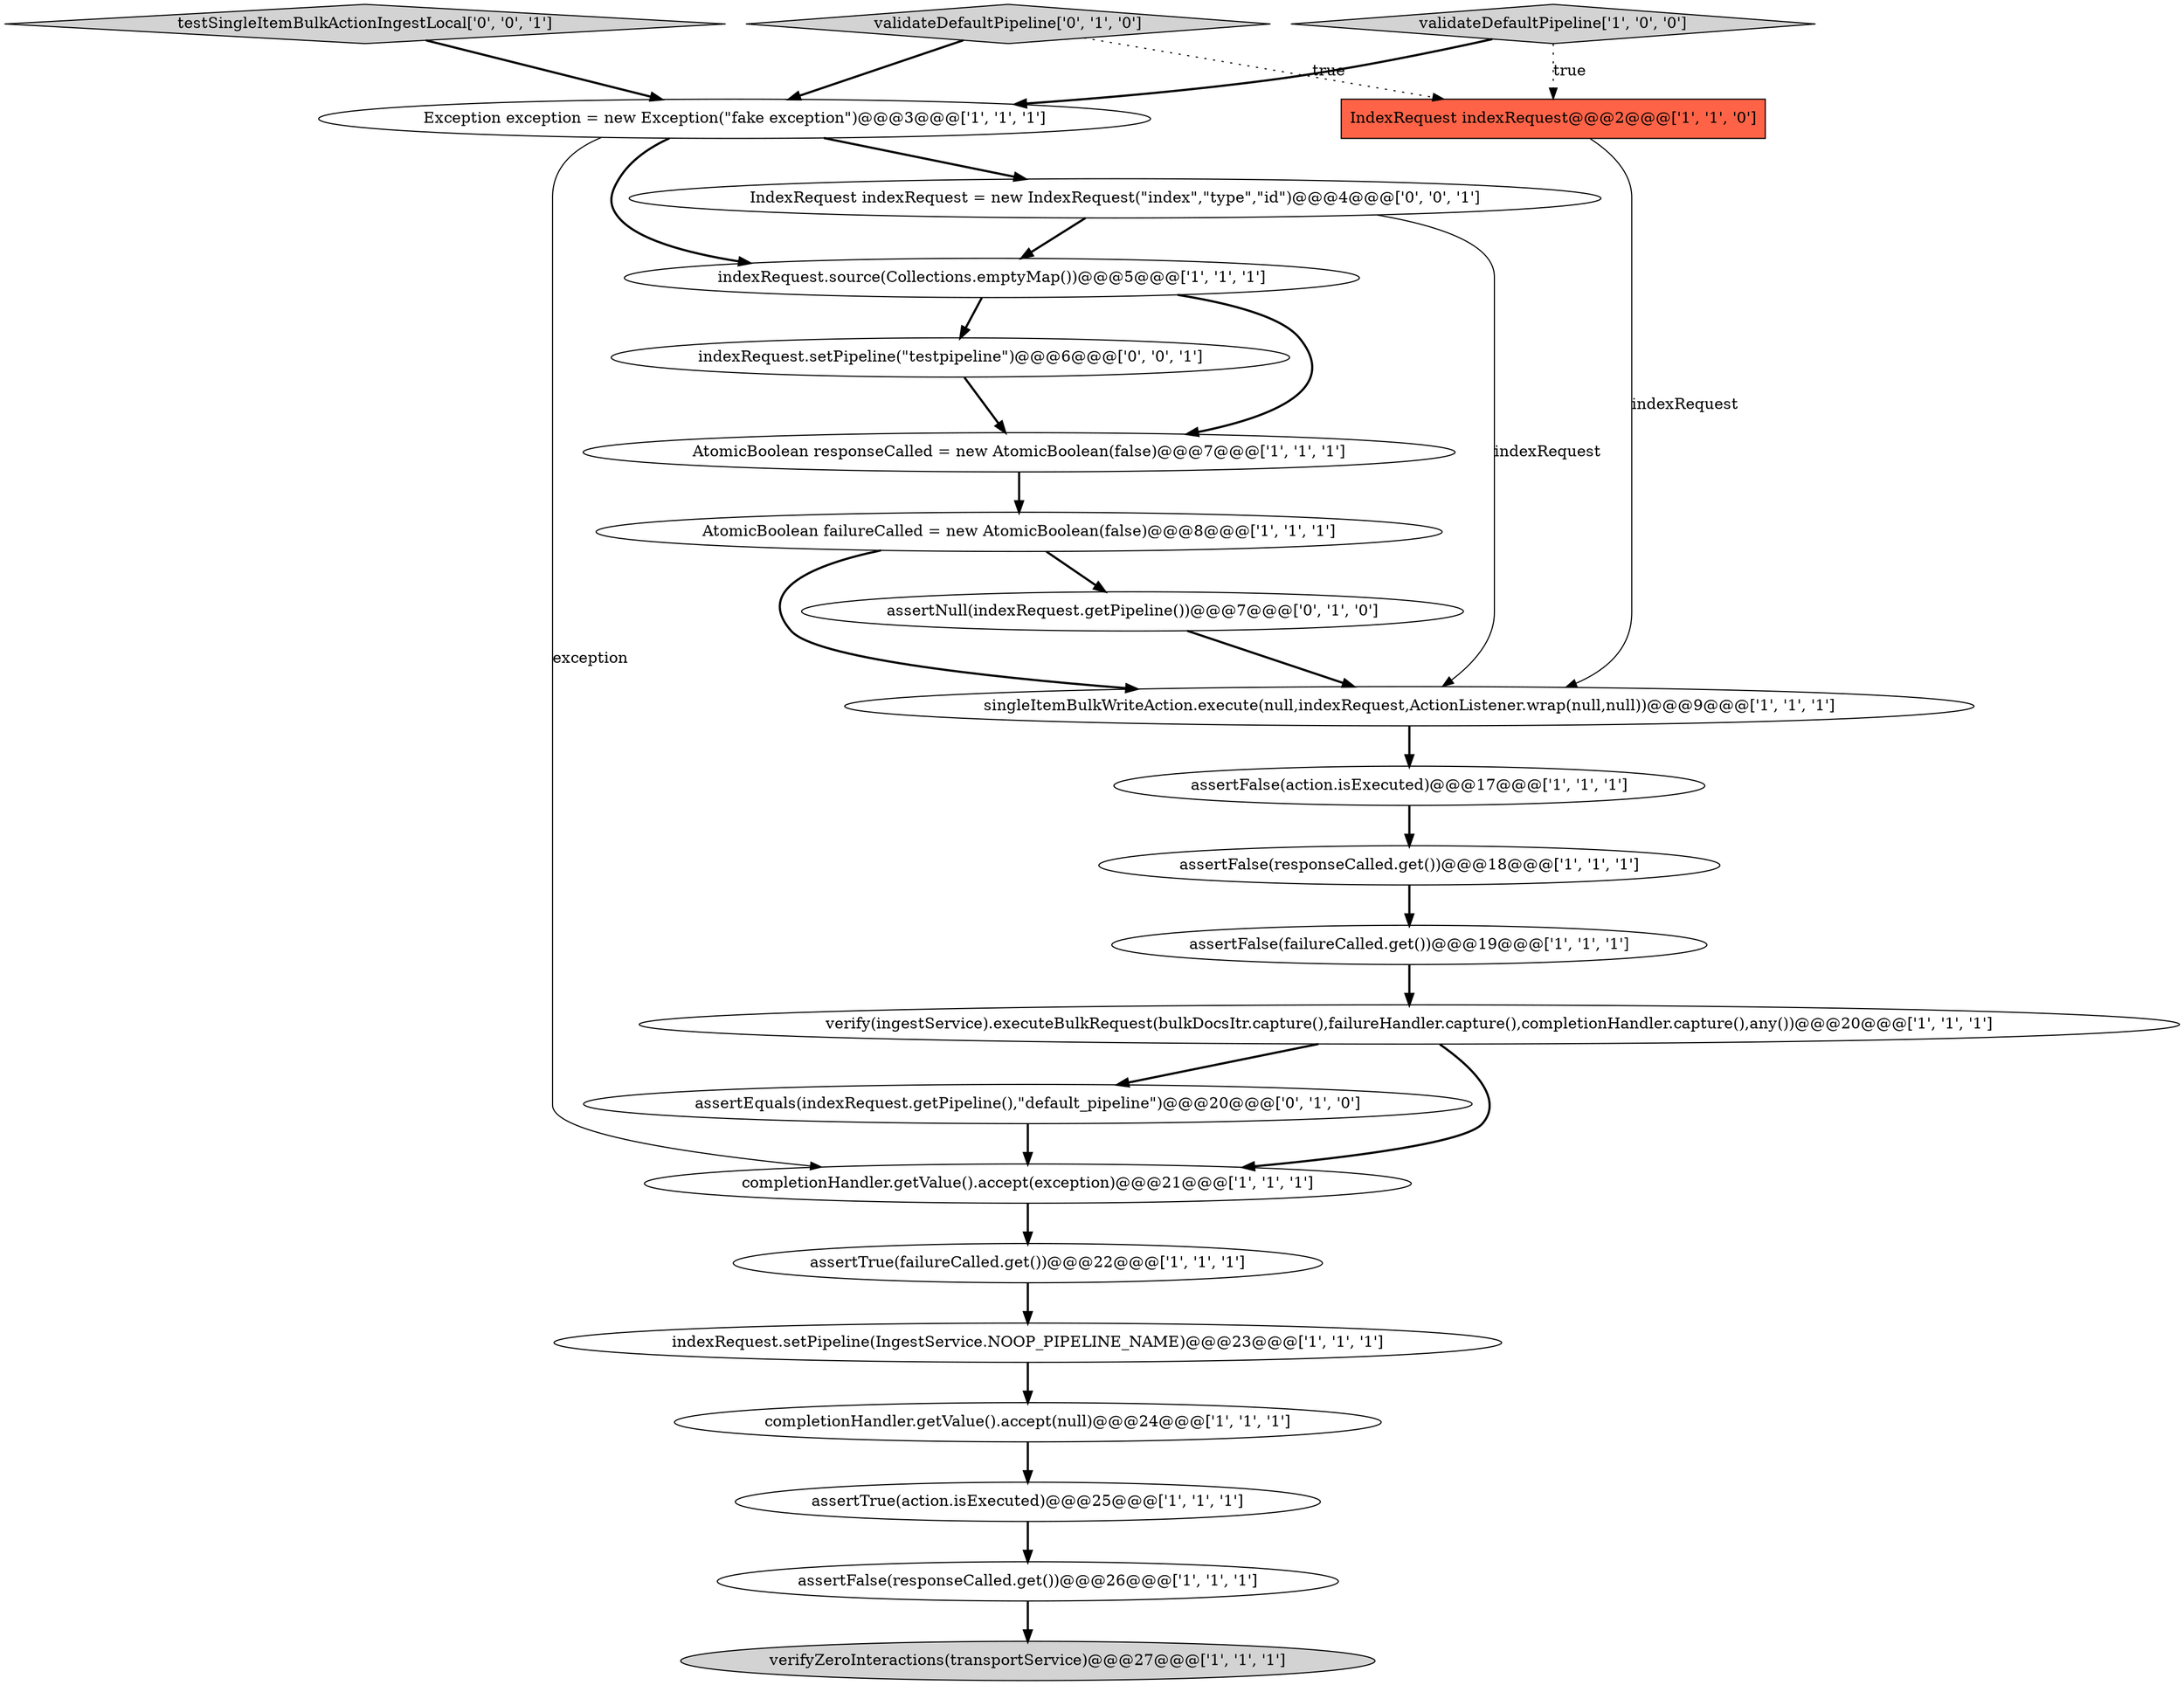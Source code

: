 digraph {
5 [style = filled, label = "verifyZeroInteractions(transportService)@@@27@@@['1', '1', '1']", fillcolor = lightgray, shape = ellipse image = "AAA0AAABBB1BBB"];
21 [style = filled, label = "indexRequest.setPipeline(\"testpipeline\")@@@6@@@['0', '0', '1']", fillcolor = white, shape = ellipse image = "AAA0AAABBB3BBB"];
16 [style = filled, label = "completionHandler.getValue().accept(exception)@@@21@@@['1', '1', '1']", fillcolor = white, shape = ellipse image = "AAA0AAABBB1BBB"];
4 [style = filled, label = "singleItemBulkWriteAction.execute(null,indexRequest,ActionListener.wrap(null,null))@@@9@@@['1', '1', '1']", fillcolor = white, shape = ellipse image = "AAA0AAABBB1BBB"];
22 [style = filled, label = "IndexRequest indexRequest = new IndexRequest(\"index\",\"type\",\"id\")@@@4@@@['0', '0', '1']", fillcolor = white, shape = ellipse image = "AAA0AAABBB3BBB"];
1 [style = filled, label = "AtomicBoolean failureCalled = new AtomicBoolean(false)@@@8@@@['1', '1', '1']", fillcolor = white, shape = ellipse image = "AAA0AAABBB1BBB"];
2 [style = filled, label = "assertTrue(failureCalled.get())@@@22@@@['1', '1', '1']", fillcolor = white, shape = ellipse image = "AAA0AAABBB1BBB"];
14 [style = filled, label = "completionHandler.getValue().accept(null)@@@24@@@['1', '1', '1']", fillcolor = white, shape = ellipse image = "AAA0AAABBB1BBB"];
0 [style = filled, label = "assertFalse(responseCalled.get())@@@26@@@['1', '1', '1']", fillcolor = white, shape = ellipse image = "AAA0AAABBB1BBB"];
7 [style = filled, label = "verify(ingestService).executeBulkRequest(bulkDocsItr.capture(),failureHandler.capture(),completionHandler.capture(),any())@@@20@@@['1', '1', '1']", fillcolor = white, shape = ellipse image = "AAA0AAABBB1BBB"];
8 [style = filled, label = "assertTrue(action.isExecuted)@@@25@@@['1', '1', '1']", fillcolor = white, shape = ellipse image = "AAA0AAABBB1BBB"];
11 [style = filled, label = "assertFalse(failureCalled.get())@@@19@@@['1', '1', '1']", fillcolor = white, shape = ellipse image = "AAA0AAABBB1BBB"];
17 [style = filled, label = "validateDefaultPipeline['1', '0', '0']", fillcolor = lightgray, shape = diamond image = "AAA0AAABBB1BBB"];
12 [style = filled, label = "indexRequest.source(Collections.emptyMap())@@@5@@@['1', '1', '1']", fillcolor = white, shape = ellipse image = "AAA0AAABBB1BBB"];
23 [style = filled, label = "testSingleItemBulkActionIngestLocal['0', '0', '1']", fillcolor = lightgray, shape = diamond image = "AAA0AAABBB3BBB"];
9 [style = filled, label = "assertFalse(action.isExecuted)@@@17@@@['1', '1', '1']", fillcolor = white, shape = ellipse image = "AAA0AAABBB1BBB"];
6 [style = filled, label = "AtomicBoolean responseCalled = new AtomicBoolean(false)@@@7@@@['1', '1', '1']", fillcolor = white, shape = ellipse image = "AAA0AAABBB1BBB"];
18 [style = filled, label = "assertNull(indexRequest.getPipeline())@@@7@@@['0', '1', '0']", fillcolor = white, shape = ellipse image = "AAA1AAABBB2BBB"];
19 [style = filled, label = "assertEquals(indexRequest.getPipeline(),\"default_pipeline\")@@@20@@@['0', '1', '0']", fillcolor = white, shape = ellipse image = "AAA1AAABBB2BBB"];
10 [style = filled, label = "assertFalse(responseCalled.get())@@@18@@@['1', '1', '1']", fillcolor = white, shape = ellipse image = "AAA0AAABBB1BBB"];
3 [style = filled, label = "IndexRequest indexRequest@@@2@@@['1', '1', '0']", fillcolor = tomato, shape = box image = "AAA0AAABBB1BBB"];
13 [style = filled, label = "indexRequest.setPipeline(IngestService.NOOP_PIPELINE_NAME)@@@23@@@['1', '1', '1']", fillcolor = white, shape = ellipse image = "AAA0AAABBB1BBB"];
15 [style = filled, label = "Exception exception = new Exception(\"fake exception\")@@@3@@@['1', '1', '1']", fillcolor = white, shape = ellipse image = "AAA0AAABBB1BBB"];
20 [style = filled, label = "validateDefaultPipeline['0', '1', '0']", fillcolor = lightgray, shape = diamond image = "AAA0AAABBB2BBB"];
20->3 [style = dotted, label="true"];
23->15 [style = bold, label=""];
22->4 [style = solid, label="indexRequest"];
3->4 [style = solid, label="indexRequest"];
8->0 [style = bold, label=""];
2->13 [style = bold, label=""];
15->12 [style = bold, label=""];
20->15 [style = bold, label=""];
7->16 [style = bold, label=""];
12->21 [style = bold, label=""];
1->18 [style = bold, label=""];
10->11 [style = bold, label=""];
15->22 [style = bold, label=""];
11->7 [style = bold, label=""];
16->2 [style = bold, label=""];
19->16 [style = bold, label=""];
17->15 [style = bold, label=""];
4->9 [style = bold, label=""];
14->8 [style = bold, label=""];
1->4 [style = bold, label=""];
12->6 [style = bold, label=""];
15->16 [style = solid, label="exception"];
7->19 [style = bold, label=""];
0->5 [style = bold, label=""];
22->12 [style = bold, label=""];
13->14 [style = bold, label=""];
17->3 [style = dotted, label="true"];
21->6 [style = bold, label=""];
6->1 [style = bold, label=""];
18->4 [style = bold, label=""];
9->10 [style = bold, label=""];
}
